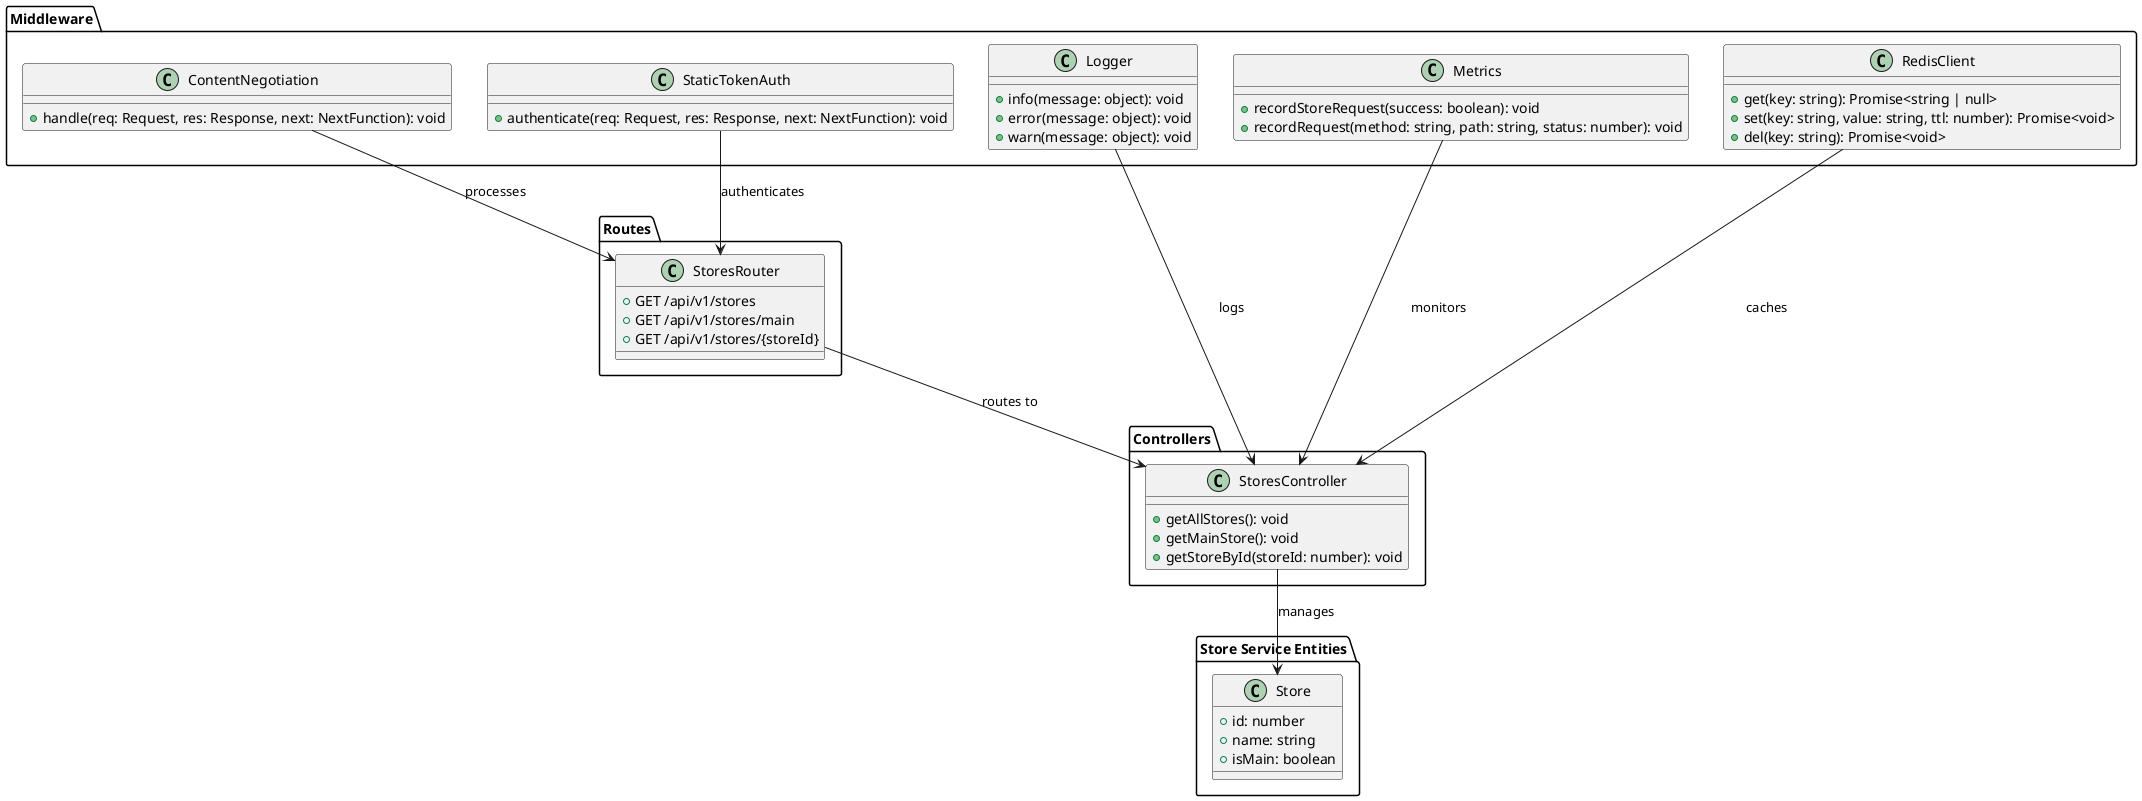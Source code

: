 @startuml store-service-class-diagram

package "Store Service Entities" {
    class Store {
        + id: number
        + name: string
        + isMain: boolean
    }
}

package "Controllers" {
    class StoresController {
        + getAllStores(): void
        + getMainStore(): void
        + getStoreById(storeId: number): void
    }
}

package "Middleware" {
    class ContentNegotiation {
        + handle(req: Request, res: Response, next: NextFunction): void
    }

    class Logger {
        + info(message: object): void
        + error(message: object): void
        + warn(message: object): void
    }

    class Metrics {
        + recordStoreRequest(success: boolean): void
        + recordRequest(method: string, path: string, status: number): void
    }

    class StaticTokenAuth {
        + authenticate(req: Request, res: Response, next: NextFunction): void
    }

    class RedisClient {
        + get(key: string): Promise<string | null>
        + set(key: string, value: string, ttl: number): Promise<void>
        + del(key: string): Promise<void>
    }
}

package "Routes" {
    class StoresRouter {
        + GET /api/v1/stores
        + GET /api/v1/stores/main
        + GET /api/v1/stores/{storeId}
    }
}

' Relationships
StoresController --> Store : manages
StoresRouter --> StoresController : routes to
ContentNegotiation --> StoresRouter : processes
Logger --> StoresController : logs
Metrics --> StoresController : monitors
StaticTokenAuth --> StoresRouter : authenticates
RedisClient --> StoresController : caches

@enduml
